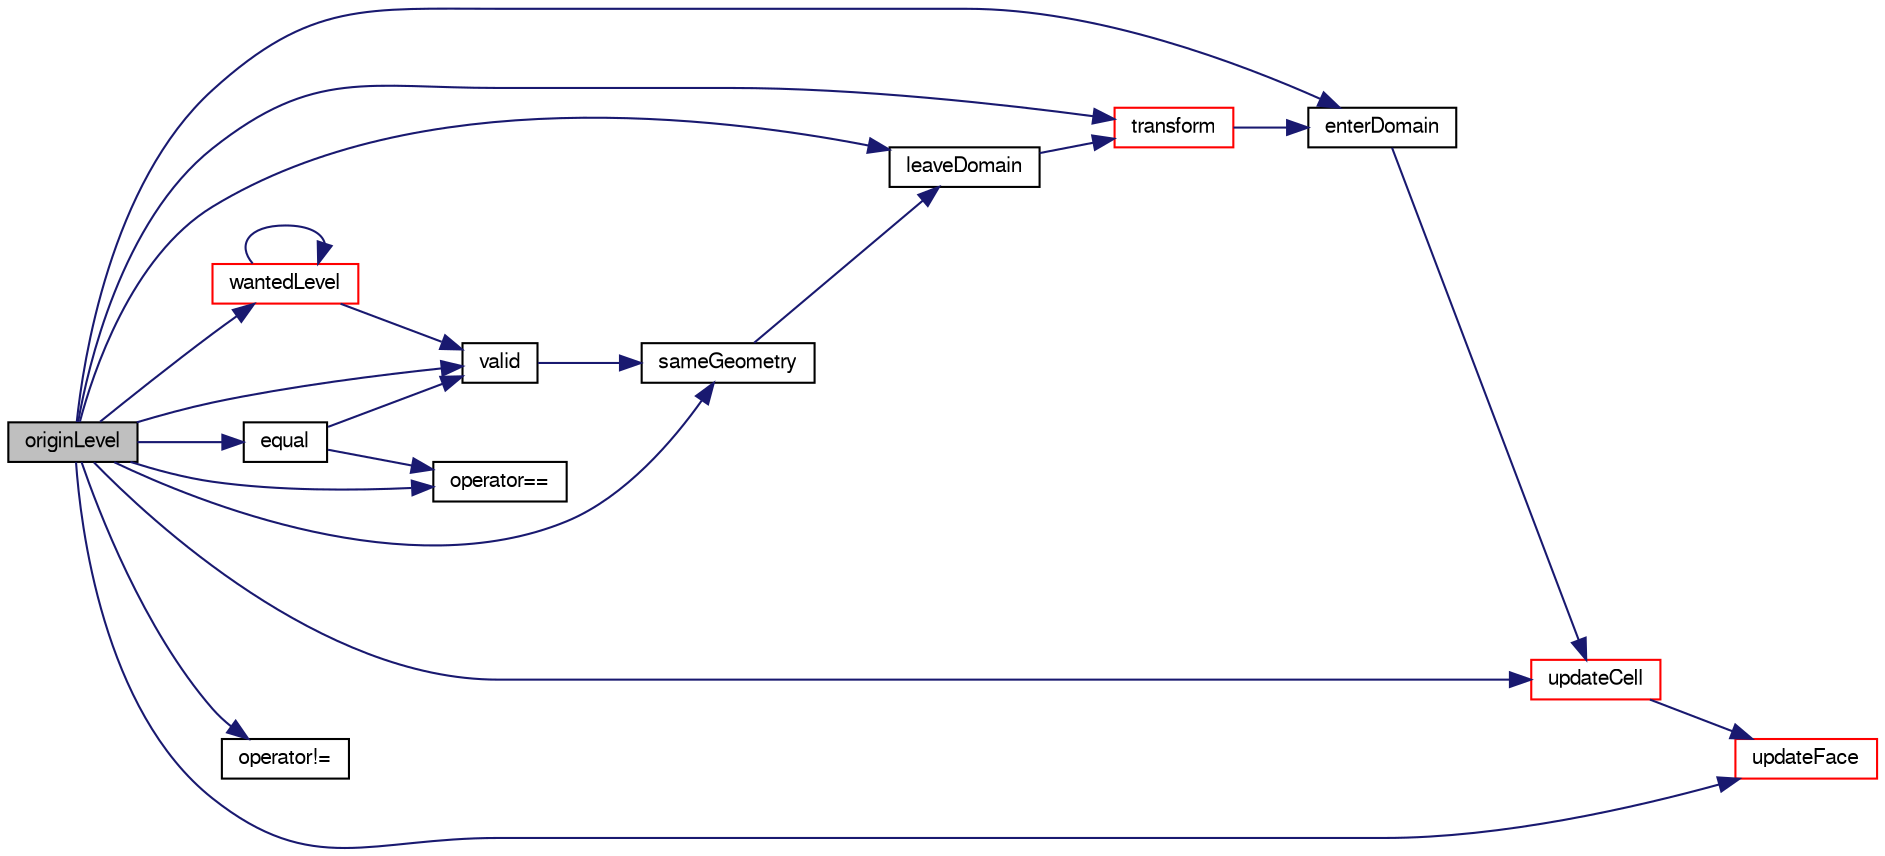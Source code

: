 digraph "originLevel"
{
  bgcolor="transparent";
  edge [fontname="FreeSans",fontsize="10",labelfontname="FreeSans",labelfontsize="10"];
  node [fontname="FreeSans",fontsize="10",shape=record];
  rankdir="LR";
  Node16 [label="originLevel",height=0.2,width=0.4,color="black", fillcolor="grey75", style="filled", fontcolor="black"];
  Node16 -> Node17 [color="midnightblue",fontsize="10",style="solid",fontname="FreeSans"];
  Node17 [label="enterDomain",height=0.2,width=0.4,color="black",URL="$a21686.html#a4c6a9a8a581f57132c7cfef44dafa023",tooltip="Reverse of leaveDomain. "];
  Node17 -> Node18 [color="midnightblue",fontsize="10",style="solid",fontname="FreeSans"];
  Node18 [label="updateCell",height=0.2,width=0.4,color="red",URL="$a21686.html#af886bbd874720156ec969efa27c41a40",tooltip="Influence of neighbouring face. "];
  Node18 -> Node80 [color="midnightblue",fontsize="10",style="solid",fontname="FreeSans"];
  Node80 [label="updateFace",height=0.2,width=0.4,color="red",URL="$a21686.html#a883799b8781508f7c00ded7602d4bfa8",tooltip="Influence of neighbouring cell. "];
  Node16 -> Node81 [color="midnightblue",fontsize="10",style="solid",fontname="FreeSans"];
  Node81 [label="equal",height=0.2,width=0.4,color="black",URL="$a21686.html#aee2f8964c0ed4d11541bf44a1cfae332",tooltip="Same (like operator==) "];
  Node81 -> Node82 [color="midnightblue",fontsize="10",style="solid",fontname="FreeSans"];
  Node82 [label="valid",height=0.2,width=0.4,color="black",URL="$a21686.html#a920b402b14f82587a8059cc968c99f95",tooltip="Check whether origin has been changed at all or. "];
  Node82 -> Node83 [color="midnightblue",fontsize="10",style="solid",fontname="FreeSans"];
  Node83 [label="sameGeometry",height=0.2,width=0.4,color="black",URL="$a21686.html#a7cea4477a97f9687d0df5e1333462a4c",tooltip="Check for identical geometrical data. Used for cyclics checking. "];
  Node83 -> Node84 [color="midnightblue",fontsize="10",style="solid",fontname="FreeSans"];
  Node84 [label="leaveDomain",height=0.2,width=0.4,color="black",URL="$a21686.html#accf6997842ff06a7463bd454599a0f45",tooltip="Convert any absolute coordinates into relative to (patch)face. "];
  Node84 -> Node85 [color="midnightblue",fontsize="10",style="solid",fontname="FreeSans"];
  Node85 [label="transform",height=0.2,width=0.4,color="red",URL="$a21686.html#aed2b737758d1e2ae18db7bb1278e1747",tooltip="Apply rotation matrix to any coordinates. "];
  Node85 -> Node17 [color="midnightblue",fontsize="10",style="solid",fontname="FreeSans"];
  Node81 -> Node87 [color="midnightblue",fontsize="10",style="solid",fontname="FreeSans"];
  Node87 [label="operator==",height=0.2,width=0.4,color="black",URL="$a21686.html#a963d217e4a493741b5e498faf71fccfb"];
  Node16 -> Node84 [color="midnightblue",fontsize="10",style="solid",fontname="FreeSans"];
  Node16 -> Node88 [color="midnightblue",fontsize="10",style="solid",fontname="FreeSans"];
  Node88 [label="operator!=",height=0.2,width=0.4,color="black",URL="$a21686.html#a32c273722fb621f5ce0b827ceea6f6fa"];
  Node16 -> Node87 [color="midnightblue",fontsize="10",style="solid",fontname="FreeSans"];
  Node16 -> Node83 [color="midnightblue",fontsize="10",style="solid",fontname="FreeSans"];
  Node16 -> Node85 [color="midnightblue",fontsize="10",style="solid",fontname="FreeSans"];
  Node16 -> Node18 [color="midnightblue",fontsize="10",style="solid",fontname="FreeSans"];
  Node16 -> Node80 [color="midnightblue",fontsize="10",style="solid",fontname="FreeSans"];
  Node16 -> Node82 [color="midnightblue",fontsize="10",style="solid",fontname="FreeSans"];
  Node16 -> Node89 [color="midnightblue",fontsize="10",style="solid",fontname="FreeSans"];
  Node89 [label="wantedLevel",height=0.2,width=0.4,color="red",URL="$a21686.html#a8fec48488fa47d4bb2bc714d9ad8bba7",tooltip="Calculates the wanted level at a given point. Walks out from. "];
  Node89 -> Node82 [color="midnightblue",fontsize="10",style="solid",fontname="FreeSans"];
  Node89 -> Node89 [color="midnightblue",fontsize="10",style="solid",fontname="FreeSans"];
}
